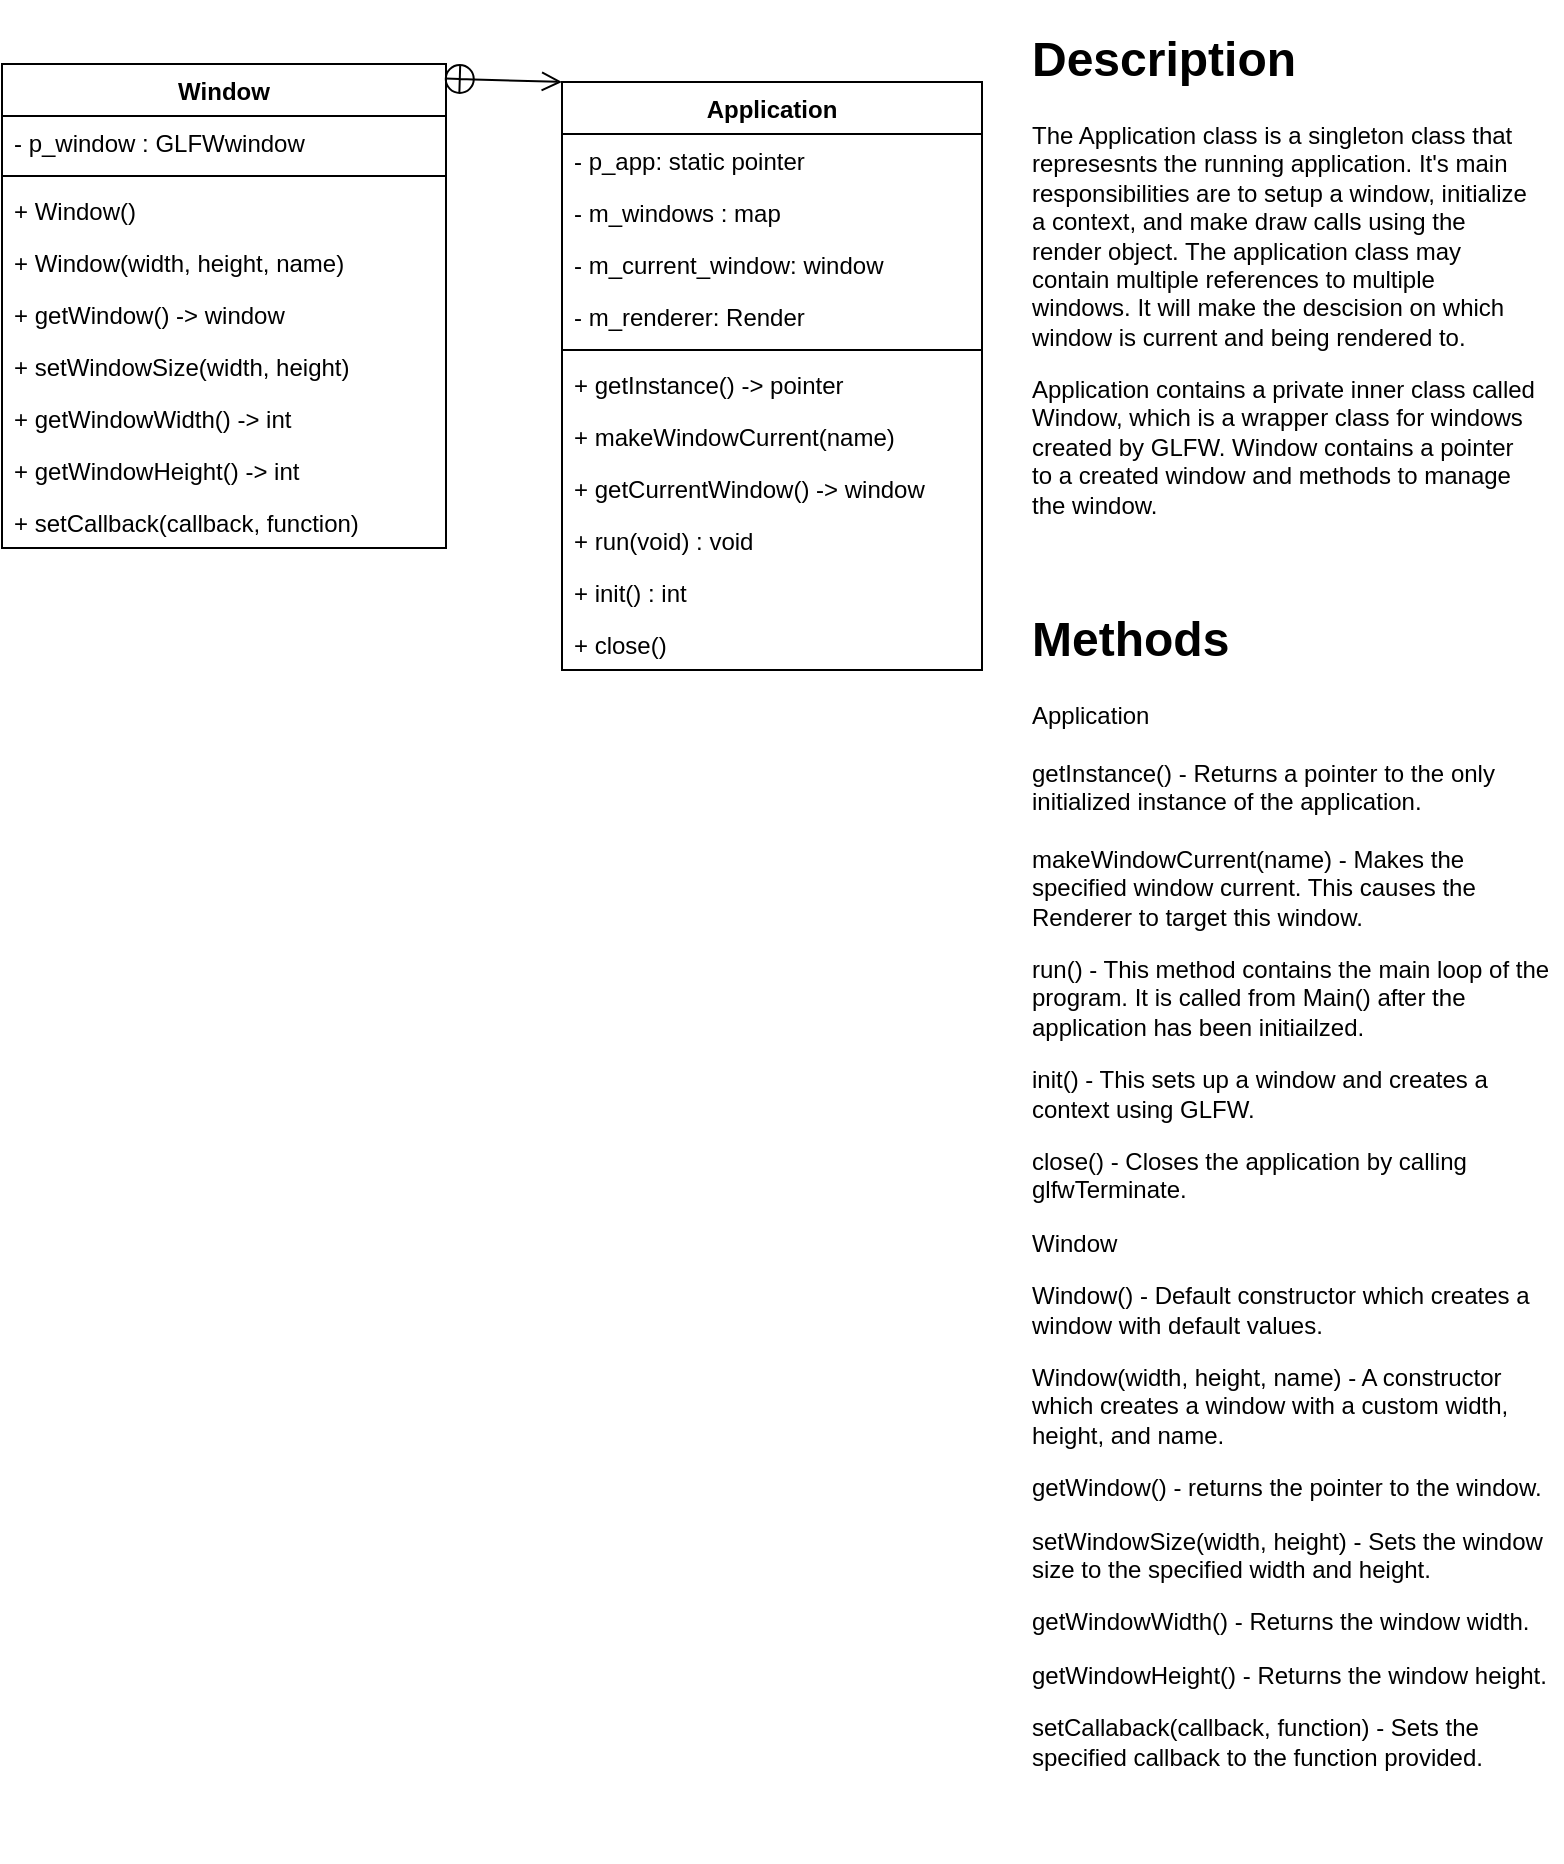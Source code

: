 <mxfile version="14.6.13" type="device"><diagram id="B-UCT03MfzOBXZK15o93" name="Page-1"><mxGraphModel dx="1086" dy="966" grid="1" gridSize="10" guides="1" tooltips="1" connect="1" arrows="1" fold="1" page="1" pageScale="1" pageWidth="850" pageHeight="1100" math="0" shadow="0"><root><mxCell id="0"/><mxCell id="1" parent="0"/><mxCell id="sKExEURvOzAZSrHq3mgf-1" value="Application" style="swimlane;fontStyle=1;align=center;verticalAlign=top;childLayout=stackLayout;horizontal=1;startSize=26;horizontalStack=0;resizeParent=1;resizeParentMax=0;resizeLast=0;collapsible=1;marginBottom=0;" parent="1" vertex="1"><mxGeometry x="320" y="90" width="210" height="294" as="geometry"/></mxCell><mxCell id="ImIigTWPrhZMSEbENgWO-2" value="- p_app: static pointer" style="text;strokeColor=none;fillColor=none;align=left;verticalAlign=top;spacingLeft=4;spacingRight=4;overflow=hidden;rotatable=0;points=[[0,0.5],[1,0.5]];portConstraint=eastwest;" parent="sKExEURvOzAZSrHq3mgf-1" vertex="1"><mxGeometry y="26" width="210" height="26" as="geometry"/></mxCell><mxCell id="ii2s4UaW9_XZSbXbXaWH-1" value="- m_windows : map" style="text;strokeColor=none;fillColor=none;align=left;verticalAlign=top;spacingLeft=4;spacingRight=4;overflow=hidden;rotatable=0;points=[[0,0.5],[1,0.5]];portConstraint=eastwest;" vertex="1" parent="sKExEURvOzAZSrHq3mgf-1"><mxGeometry y="52" width="210" height="26" as="geometry"/></mxCell><mxCell id="S88RZfJ-TFmX9ct5Z12X-5" value="- m_current_window: window" style="text;strokeColor=none;fillColor=none;align=left;verticalAlign=top;spacingLeft=4;spacingRight=4;overflow=hidden;rotatable=0;points=[[0,0.5],[1,0.5]];portConstraint=eastwest;" parent="sKExEURvOzAZSrHq3mgf-1" vertex="1"><mxGeometry y="78" width="210" height="26" as="geometry"/></mxCell><mxCell id="sKExEURvOzAZSrHq3mgf-2" value="- m_renderer: Render" style="text;strokeColor=none;fillColor=none;align=left;verticalAlign=top;spacingLeft=4;spacingRight=4;overflow=hidden;rotatable=0;points=[[0,0.5],[1,0.5]];portConstraint=eastwest;" parent="sKExEURvOzAZSrHq3mgf-1" vertex="1"><mxGeometry y="104" width="210" height="26" as="geometry"/></mxCell><mxCell id="sKExEURvOzAZSrHq3mgf-3" value="" style="line;strokeWidth=1;fillColor=none;align=left;verticalAlign=middle;spacingTop=-1;spacingLeft=3;spacingRight=3;rotatable=0;labelPosition=right;points=[];portConstraint=eastwest;" parent="sKExEURvOzAZSrHq3mgf-1" vertex="1"><mxGeometry y="130" width="210" height="8" as="geometry"/></mxCell><mxCell id="ii2s4UaW9_XZSbXbXaWH-2" value="+ getInstance() -&gt; pointer" style="text;strokeColor=none;fillColor=none;align=left;verticalAlign=top;spacingLeft=4;spacingRight=4;overflow=hidden;rotatable=0;points=[[0,0.5],[1,0.5]];portConstraint=eastwest;" vertex="1" parent="sKExEURvOzAZSrHq3mgf-1"><mxGeometry y="138" width="210" height="26" as="geometry"/></mxCell><mxCell id="ii2s4UaW9_XZSbXbXaWH-3" value="+ makeWindowCurrent(name)" style="text;strokeColor=none;fillColor=none;align=left;verticalAlign=top;spacingLeft=4;spacingRight=4;overflow=hidden;rotatable=0;points=[[0,0.5],[1,0.5]];portConstraint=eastwest;" vertex="1" parent="sKExEURvOzAZSrHq3mgf-1"><mxGeometry y="164" width="210" height="26" as="geometry"/></mxCell><mxCell id="ImIigTWPrhZMSEbENgWO-3" value="+ getCurrentWindow() -&gt; window" style="text;strokeColor=none;fillColor=none;align=left;verticalAlign=top;spacingLeft=4;spacingRight=4;overflow=hidden;rotatable=0;points=[[0,0.5],[1,0.5]];portConstraint=eastwest;" parent="sKExEURvOzAZSrHq3mgf-1" vertex="1"><mxGeometry y="190" width="210" height="26" as="geometry"/></mxCell><mxCell id="sKExEURvOzAZSrHq3mgf-4" value="+ run(void) : void" style="text;strokeColor=none;fillColor=none;align=left;verticalAlign=top;spacingLeft=4;spacingRight=4;overflow=hidden;rotatable=0;points=[[0,0.5],[1,0.5]];portConstraint=eastwest;" parent="sKExEURvOzAZSrHq3mgf-1" vertex="1"><mxGeometry y="216" width="210" height="26" as="geometry"/></mxCell><mxCell id="ImIigTWPrhZMSEbENgWO-1" value="+ init() : int" style="text;strokeColor=none;fillColor=none;align=left;verticalAlign=top;spacingLeft=4;spacingRight=4;overflow=hidden;rotatable=0;points=[[0,0.5],[1,0.5]];portConstraint=eastwest;" parent="sKExEURvOzAZSrHq3mgf-1" vertex="1"><mxGeometry y="242" width="210" height="26" as="geometry"/></mxCell><mxCell id="sKExEURvOzAZSrHq3mgf-10" value="+ close()" style="text;strokeColor=none;fillColor=none;align=left;verticalAlign=top;spacingLeft=4;spacingRight=4;overflow=hidden;rotatable=0;points=[[0,0.5],[1,0.5]];portConstraint=eastwest;" parent="sKExEURvOzAZSrHq3mgf-1" vertex="1"><mxGeometry y="268" width="210" height="26" as="geometry"/></mxCell><mxCell id="sKExEURvOzAZSrHq3mgf-5" value="Window" style="swimlane;fontStyle=1;align=center;verticalAlign=top;childLayout=stackLayout;horizontal=1;startSize=26;horizontalStack=0;resizeParent=1;resizeParentMax=0;resizeLast=0;collapsible=1;marginBottom=0;" parent="1" vertex="1"><mxGeometry x="40" y="81" width="222" height="242" as="geometry"/></mxCell><mxCell id="sKExEURvOzAZSrHq3mgf-6" value="- p_window : GLFWwindow" style="text;strokeColor=none;fillColor=none;align=left;verticalAlign=top;spacingLeft=4;spacingRight=4;overflow=hidden;rotatable=0;points=[[0,0.5],[1,0.5]];portConstraint=eastwest;" parent="sKExEURvOzAZSrHq3mgf-5" vertex="1"><mxGeometry y="26" width="222" height="26" as="geometry"/></mxCell><mxCell id="sKExEURvOzAZSrHq3mgf-7" value="" style="line;strokeWidth=1;fillColor=none;align=left;verticalAlign=middle;spacingTop=-1;spacingLeft=3;spacingRight=3;rotatable=0;labelPosition=right;points=[];portConstraint=eastwest;" parent="sKExEURvOzAZSrHq3mgf-5" vertex="1"><mxGeometry y="52" width="222" height="8" as="geometry"/></mxCell><mxCell id="7Vs7CPUo1ASwWXf9FmxX-4" value="+ Window()" style="text;strokeColor=none;fillColor=none;align=left;verticalAlign=top;spacingLeft=4;spacingRight=4;overflow=hidden;rotatable=0;points=[[0,0.5],[1,0.5]];portConstraint=eastwest;" parent="sKExEURvOzAZSrHq3mgf-5" vertex="1"><mxGeometry y="60" width="222" height="26" as="geometry"/></mxCell><mxCell id="7Vs7CPUo1ASwWXf9FmxX-6" value="+ Window(width, height, name)" style="text;strokeColor=none;fillColor=none;align=left;verticalAlign=top;spacingLeft=4;spacingRight=4;overflow=hidden;rotatable=0;points=[[0,0.5],[1,0.5]];portConstraint=eastwest;" parent="sKExEURvOzAZSrHq3mgf-5" vertex="1"><mxGeometry y="86" width="222" height="26" as="geometry"/></mxCell><mxCell id="sKExEURvOzAZSrHq3mgf-8" value="+ getWindow() -&gt; window" style="text;strokeColor=none;fillColor=none;align=left;verticalAlign=top;spacingLeft=4;spacingRight=4;overflow=hidden;rotatable=0;points=[[0,0.5],[1,0.5]];portConstraint=eastwest;" parent="sKExEURvOzAZSrHq3mgf-5" vertex="1"><mxGeometry y="112" width="222" height="26" as="geometry"/></mxCell><mxCell id="7Vs7CPUo1ASwWXf9FmxX-10" value="+ setWindowSize(width, height)" style="text;strokeColor=none;fillColor=none;align=left;verticalAlign=top;spacingLeft=4;spacingRight=4;overflow=hidden;rotatable=0;points=[[0,0.5],[1,0.5]];portConstraint=eastwest;" parent="sKExEURvOzAZSrHq3mgf-5" vertex="1"><mxGeometry y="138" width="222" height="26" as="geometry"/></mxCell><mxCell id="7Vs7CPUo1ASwWXf9FmxX-11" value="+ getWindowWidth() -&gt; int " style="text;strokeColor=none;fillColor=none;align=left;verticalAlign=top;spacingLeft=4;spacingRight=4;overflow=hidden;rotatable=0;points=[[0,0.5],[1,0.5]];portConstraint=eastwest;" parent="sKExEURvOzAZSrHq3mgf-5" vertex="1"><mxGeometry y="164" width="222" height="26" as="geometry"/></mxCell><mxCell id="6A0vUQ-u8p-lcVwiRPsE-1" value="+ getWindowHeight() -&gt; int " style="text;strokeColor=none;fillColor=none;align=left;verticalAlign=top;spacingLeft=4;spacingRight=4;overflow=hidden;rotatable=0;points=[[0,0.5],[1,0.5]];portConstraint=eastwest;" parent="sKExEURvOzAZSrHq3mgf-5" vertex="1"><mxGeometry y="190" width="222" height="26" as="geometry"/></mxCell><mxCell id="7Vs7CPUo1ASwWXf9FmxX-12" value="+ setCallback(callback, function)" style="text;strokeColor=none;fillColor=none;align=left;verticalAlign=top;spacingLeft=4;spacingRight=4;overflow=hidden;rotatable=0;points=[[0,0.5],[1,0.5]];portConstraint=eastwest;" parent="sKExEURvOzAZSrHq3mgf-5" vertex="1"><mxGeometry y="216" width="222" height="26" as="geometry"/></mxCell><mxCell id="S88RZfJ-TFmX9ct5Z12X-2" value="" style="endArrow=open;startArrow=circlePlus;endFill=0;startFill=0;endSize=8;html=1;exitX=0.995;exitY=0.03;exitDx=0;exitDy=0;exitPerimeter=0;entryX=0;entryY=0;entryDx=0;entryDy=0;" parent="1" source="sKExEURvOzAZSrHq3mgf-5" target="sKExEURvOzAZSrHq3mgf-1" edge="1"><mxGeometry width="160" relative="1" as="geometry"><mxPoint x="210" y="80" as="sourcePoint"/><mxPoint x="460" y="360" as="targetPoint"/></mxGeometry></mxCell><mxCell id="S88RZfJ-TFmX9ct5Z12X-3" value="&lt;h1&gt;Description&lt;/h1&gt;&lt;p&gt;The Application class is a singleton class that represesnts the running application. It's main responsibilities are to setup a window, initialize a context, and make draw calls using the render object. The application class may contain multiple references to multiple windows. It will make the descision on which window is current and being rendered to.&lt;/p&gt;&lt;p&gt;Application contains a private inner class called Window, which is a wrapper class for windows created by GLFW. Window contains a pointer to a created window and methods to manage the window.&lt;/p&gt;" style="text;html=1;strokeColor=none;fillColor=none;spacing=5;spacingTop=-20;whiteSpace=wrap;overflow=hidden;rounded=0;" parent="1" vertex="1"><mxGeometry x="550" y="59" width="260" height="264" as="geometry"/></mxCell><mxCell id="S88RZfJ-TFmX9ct5Z12X-4" value="&lt;h1&gt;Methods&lt;/h1&gt;&lt;div&gt;Application&lt;/div&gt;&lt;div&gt;&lt;br&gt;&lt;/div&gt;&lt;div&gt;getInstance() - Returns a pointer to the only initialized instance of the application.&lt;/div&gt;&lt;div&gt;&lt;br&gt;&lt;/div&gt;&lt;div&gt;makeWindowCurrent(name) - Makes the specified window current. This causes the Renderer to target this window.&lt;/div&gt;&lt;p&gt;run() - This method contains the main loop of the program. It is called from Main() after the application has been initiailzed.&lt;/p&gt;&lt;p&gt;init() - This sets up a window and creates a context using GLFW.&lt;/p&gt;&lt;p&gt;close() - Closes the application by calling glfwTerminate.&lt;/p&gt;&lt;p&gt;Window&lt;/p&gt;&lt;p&gt;Window() - Default constructor which creates a window with default values.&lt;/p&gt;&lt;p&gt;Window(width, height, name) - A constructor which creates a window with a custom width, height, and name.&lt;/p&gt;&lt;p&gt;getWindow() - returns the pointer to the window.&lt;/p&gt;&lt;p&gt;setWindowSize(width, height) - Sets the window size to the specified width and height.&lt;/p&gt;&lt;p&gt;getWindowWidth() - Returns the window width.&lt;/p&gt;&lt;p&gt;getWindowHeight() - Returns the window height.&lt;/p&gt;&lt;p&gt;setCallaback(callback, function) - Sets the specified callback to the function provided.&lt;/p&gt;" style="text;html=1;strokeColor=none;fillColor=none;spacing=5;spacingTop=-20;whiteSpace=wrap;overflow=hidden;rounded=0;" parent="1" vertex="1"><mxGeometry x="550" y="349" width="270" height="631" as="geometry"/></mxCell></root></mxGraphModel></diagram></mxfile>